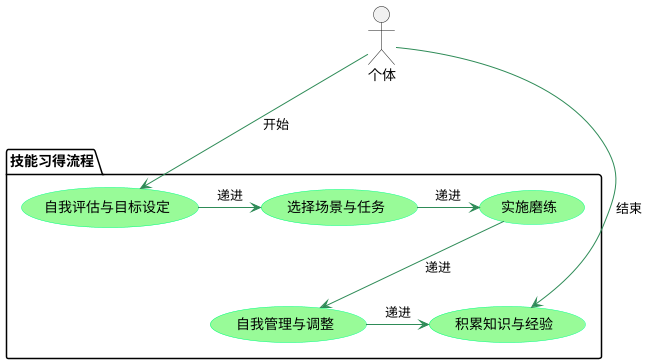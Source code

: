 @startuml
!define RECTANGLE class
!define DATABASE entity
!define ACTOR actor
!define USECASE usecase
!define PACKAGE package
!define INTERFACE interface

skinparam class {
    BackgroundColor PaleGreen
    ArrowColor SeaGreen
    BorderColor SpringGreen
}

skinparam usecase {
    BackgroundColor PaleGreen
    ArrowColor SeaGreen
    BorderColor SpringGreen
}

actor 个体 as Individual

package "技能习得流程" {
    USECASE "自我评估与目标设定" as SelfAssessment
    USECASE "选择场景与任务" as SceneTaskSelection
    USECASE "实施磨练" as ImplementPractice
    USECASE "自我管理与调整" as SelfManagement
    USECASE "积累知识与经验" as KnowledgeExperience
    
    SelfAssessment -r-> SceneTaskSelection : 递进
    SceneTaskSelection -r-> ImplementPractice : 递进
    ImplementPractice --> SelfManagement : 递进
    SelfManagement -l-> KnowledgeExperience : 递进
}

Individual --> SelfAssessment : 开始
Individual --> KnowledgeExperience : 结束

@enduml
